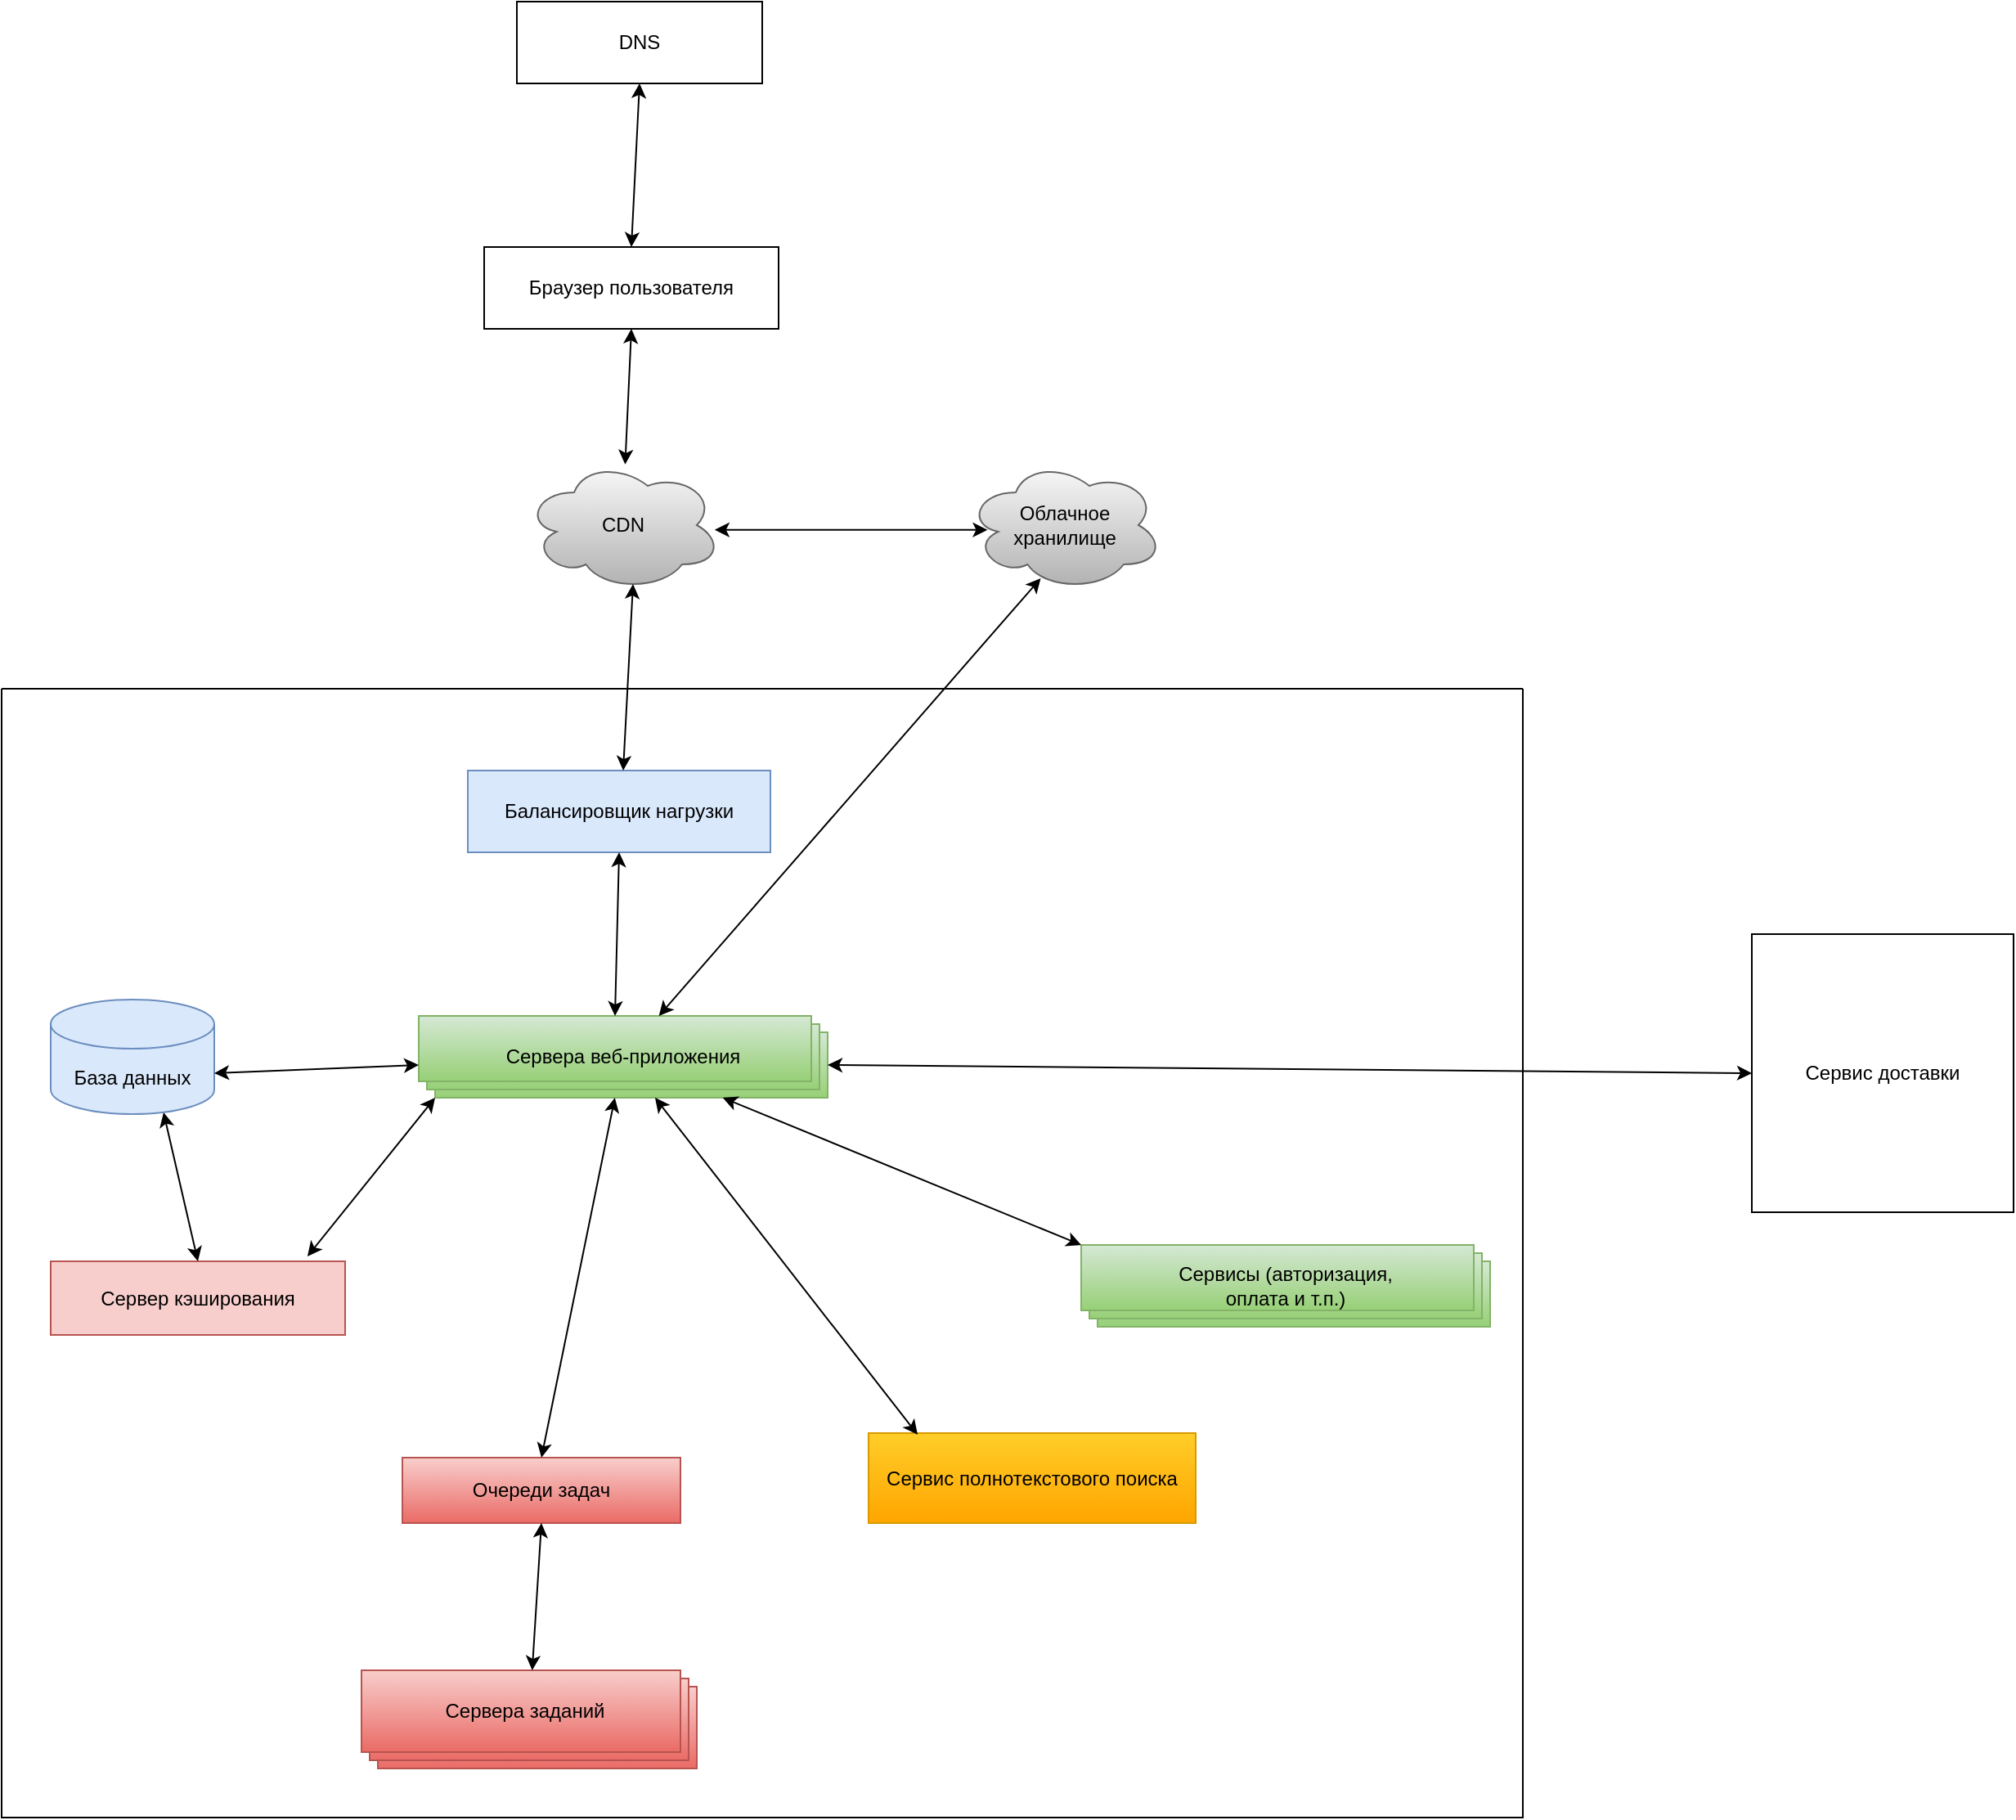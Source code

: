 <mxfile version="24.4.4" type="device">
  <diagram name="Страница — 1" id="h9bOq6ax1E0G1XFjKNue">
    <mxGraphModel dx="2209" dy="2142" grid="1" gridSize="10" guides="1" tooltips="1" connect="1" arrows="1" fold="1" page="1" pageScale="1" pageWidth="827" pageHeight="1169" math="0" shadow="0">
      <root>
        <mxCell id="0" />
        <mxCell id="1" parent="0" />
        <mxCell id="eEyTCwE2s5_lSgSdZJna-1" value="Браузер пользователя" style="rounded=0;whiteSpace=wrap;html=1;" parent="1" vertex="1">
          <mxGeometry x="335" y="140" width="180" height="50" as="geometry" />
        </mxCell>
        <mxCell id="eEyTCwE2s5_lSgSdZJna-2" value="DNS" style="rounded=0;whiteSpace=wrap;html=1;" parent="1" vertex="1">
          <mxGeometry x="355" y="-10" width="150" height="50" as="geometry" />
        </mxCell>
        <mxCell id="eEyTCwE2s5_lSgSdZJna-3" value="Балансировщик нагрузки" style="rounded=0;whiteSpace=wrap;html=1;fillColor=#dae8fc;strokeColor=#6c8ebf;" parent="1" vertex="1">
          <mxGeometry x="325" y="460" width="185" height="50" as="geometry" />
        </mxCell>
        <mxCell id="eEyTCwE2s5_lSgSdZJna-4" value="" style="verticalLabelPosition=bottom;verticalAlign=top;html=1;shape=mxgraph.basic.layered_rect;dx=10;outlineConnect=0;whiteSpace=wrap;fillColor=#d5e8d4;gradientColor=#97d077;strokeColor=#82b366;" parent="1" vertex="1">
          <mxGeometry x="295" y="610" width="250" height="50" as="geometry" />
        </mxCell>
        <mxCell id="eEyTCwE2s5_lSgSdZJna-7" value="Сервера веб-приложения" style="text;html=1;align=center;verticalAlign=middle;whiteSpace=wrap;rounded=0;" parent="1" vertex="1">
          <mxGeometry x="335" y="620" width="170" height="30" as="geometry" />
        </mxCell>
        <mxCell id="eEyTCwE2s5_lSgSdZJna-10" value="" style="endArrow=classic;startArrow=classic;html=1;rounded=0;exitX=0;exitY=0;exitDx=120;exitDy=0;entryX=0.5;entryY=1;entryDx=0;entryDy=0;exitPerimeter=0;" parent="1" source="eEyTCwE2s5_lSgSdZJna-4" target="eEyTCwE2s5_lSgSdZJna-3" edge="1">
          <mxGeometry width="50" height="50" relative="1" as="geometry">
            <mxPoint x="240" y="345" as="sourcePoint" />
            <mxPoint x="350" y="345" as="targetPoint" />
          </mxGeometry>
        </mxCell>
        <mxCell id="eEyTCwE2s5_lSgSdZJna-11" value="Сервер кэширования" style="rounded=0;whiteSpace=wrap;html=1;fillColor=#f8cecc;strokeColor=#b85450;" parent="1" vertex="1">
          <mxGeometry x="70" y="760" width="180" height="45" as="geometry" />
        </mxCell>
        <mxCell id="eEyTCwE2s5_lSgSdZJna-12" value="База данных" style="shape=cylinder3;whiteSpace=wrap;html=1;boundedLbl=1;backgroundOutline=1;size=15;fillColor=#dae8fc;strokeColor=#6c8ebf;" parent="1" vertex="1">
          <mxGeometry x="70" y="600" width="100" height="70" as="geometry" />
        </mxCell>
        <mxCell id="eEyTCwE2s5_lSgSdZJna-13" value="" style="endArrow=classic;startArrow=classic;html=1;rounded=0;exitX=1;exitY=0;exitDx=0;exitDy=45;exitPerimeter=0;entryX=0;entryY=0;entryDx=0;entryDy=30;entryPerimeter=0;" parent="1" source="eEyTCwE2s5_lSgSdZJna-12" target="eEyTCwE2s5_lSgSdZJna-4" edge="1">
          <mxGeometry width="50" height="50" relative="1" as="geometry">
            <mxPoint x="230" y="700" as="sourcePoint" />
            <mxPoint x="280" y="650" as="targetPoint" />
          </mxGeometry>
        </mxCell>
        <mxCell id="eEyTCwE2s5_lSgSdZJna-14" value="" style="endArrow=classic;startArrow=classic;html=1;rounded=0;exitX=0.872;exitY=-0.067;exitDx=0;exitDy=0;exitPerimeter=0;entryX=0;entryY=0;entryDx=10;entryDy=50;entryPerimeter=0;" parent="1" source="eEyTCwE2s5_lSgSdZJna-11" target="eEyTCwE2s5_lSgSdZJna-4" edge="1">
          <mxGeometry width="50" height="50" relative="1" as="geometry">
            <mxPoint x="230" y="700" as="sourcePoint" />
            <mxPoint x="280" y="650" as="targetPoint" />
          </mxGeometry>
        </mxCell>
        <mxCell id="eEyTCwE2s5_lSgSdZJna-15" value="" style="endArrow=classic;startArrow=classic;html=1;rounded=0;exitX=0.5;exitY=0;exitDx=0;exitDy=0;entryX=0.69;entryY=0.986;entryDx=0;entryDy=0;entryPerimeter=0;" parent="1" source="eEyTCwE2s5_lSgSdZJna-11" target="eEyTCwE2s5_lSgSdZJna-12" edge="1">
          <mxGeometry width="50" height="50" relative="1" as="geometry">
            <mxPoint x="230" y="700" as="sourcePoint" />
            <mxPoint x="280" y="650" as="targetPoint" />
          </mxGeometry>
        </mxCell>
        <mxCell id="eEyTCwE2s5_lSgSdZJna-16" value="Очереди задач" style="rounded=0;whiteSpace=wrap;html=1;fillColor=#f8cecc;gradientColor=#ea6b66;strokeColor=#b85450;" parent="1" vertex="1">
          <mxGeometry x="285" y="880" width="170" height="40" as="geometry" />
        </mxCell>
        <mxCell id="eEyTCwE2s5_lSgSdZJna-17" value="" style="verticalLabelPosition=bottom;verticalAlign=top;html=1;shape=mxgraph.basic.layered_rect;dx=10;outlineConnect=0;whiteSpace=wrap;fillColor=#f8cecc;gradientColor=#ea6b66;strokeColor=#b85450;" parent="1" vertex="1">
          <mxGeometry x="260" y="1010" width="205" height="60" as="geometry" />
        </mxCell>
        <mxCell id="eEyTCwE2s5_lSgSdZJna-18" value="Сервера заданий" style="text;html=1;align=center;verticalAlign=middle;whiteSpace=wrap;rounded=0;" parent="1" vertex="1">
          <mxGeometry x="285" y="1020" width="150" height="30" as="geometry" />
        </mxCell>
        <mxCell id="eEyTCwE2s5_lSgSdZJna-19" value="" style="endArrow=classic;startArrow=classic;html=1;rounded=0;exitX=0.5;exitY=0;exitDx=0;exitDy=0;" parent="1" source="eEyTCwE2s5_lSgSdZJna-16" target="eEyTCwE2s5_lSgSdZJna-4" edge="1">
          <mxGeometry width="50" height="50" relative="1" as="geometry">
            <mxPoint x="360" y="770" as="sourcePoint" />
            <mxPoint x="410" y="720" as="targetPoint" />
          </mxGeometry>
        </mxCell>
        <mxCell id="eEyTCwE2s5_lSgSdZJna-20" value="" style="endArrow=classic;startArrow=classic;html=1;rounded=0;entryX=0.5;entryY=1;entryDx=0;entryDy=0;" parent="1" source="eEyTCwE2s5_lSgSdZJna-17" target="eEyTCwE2s5_lSgSdZJna-16" edge="1">
          <mxGeometry width="50" height="50" relative="1" as="geometry">
            <mxPoint x="360" y="770" as="sourcePoint" />
            <mxPoint x="410" y="720" as="targetPoint" />
          </mxGeometry>
        </mxCell>
        <mxCell id="eEyTCwE2s5_lSgSdZJna-21" value="Сервис полнотекстового поиска" style="rounded=0;whiteSpace=wrap;html=1;fillColor=#ffcd28;gradientColor=#ffa500;strokeColor=#d79b00;" parent="1" vertex="1">
          <mxGeometry x="570" y="865" width="200" height="55" as="geometry" />
        </mxCell>
        <mxCell id="eEyTCwE2s5_lSgSdZJna-23" value="" style="endArrow=classic;startArrow=classic;html=1;rounded=0;exitX=0.15;exitY=0.018;exitDx=0;exitDy=0;exitPerimeter=0;" parent="1" source="eEyTCwE2s5_lSgSdZJna-21" target="eEyTCwE2s5_lSgSdZJna-4" edge="1">
          <mxGeometry width="50" height="50" relative="1" as="geometry">
            <mxPoint x="500" y="760" as="sourcePoint" />
            <mxPoint x="550" y="710" as="targetPoint" />
          </mxGeometry>
        </mxCell>
        <mxCell id="eEyTCwE2s5_lSgSdZJna-24" value="CDN" style="ellipse;shape=cloud;whiteSpace=wrap;html=1;fillColor=#f5f5f5;strokeColor=#666666;gradientColor=#b3b3b3;" parent="1" vertex="1">
          <mxGeometry x="360" y="270" width="120" height="80" as="geometry" />
        </mxCell>
        <mxCell id="eEyTCwE2s5_lSgSdZJna-61" value="" style="verticalLabelPosition=bottom;verticalAlign=top;html=1;shape=mxgraph.basic.layered_rect;dx=10;outlineConnect=0;whiteSpace=wrap;fillColor=#d5e8d4;gradientColor=#97d077;strokeColor=#82b366;" parent="1" vertex="1">
          <mxGeometry x="700" y="750" width="250" height="50" as="geometry" />
        </mxCell>
        <mxCell id="eEyTCwE2s5_lSgSdZJna-62" value="Сервисы (авторизация, оплата и т.п.)" style="text;html=1;align=center;verticalAlign=middle;whiteSpace=wrap;rounded=0;" parent="1" vertex="1">
          <mxGeometry x="740" y="760" width="170" height="30" as="geometry" />
        </mxCell>
        <mxCell id="eEyTCwE2s5_lSgSdZJna-63" value="" style="endArrow=classic;startArrow=classic;html=1;rounded=0;exitX=0;exitY=0;exitDx=0;exitDy=0;exitPerimeter=0;" parent="1" source="eEyTCwE2s5_lSgSdZJna-61" target="eEyTCwE2s5_lSgSdZJna-4" edge="1">
          <mxGeometry width="50" height="50" relative="1" as="geometry">
            <mxPoint x="750" y="760" as="sourcePoint" />
            <mxPoint x="800" y="710" as="targetPoint" />
          </mxGeometry>
        </mxCell>
        <mxCell id="eEyTCwE2s5_lSgSdZJna-64" value="" style="swimlane;startSize=0;" parent="1" vertex="1">
          <mxGeometry x="40" y="410" width="930" height="690" as="geometry" />
        </mxCell>
        <mxCell id="eEyTCwE2s5_lSgSdZJna-25" value="Облачное хранилище" style="ellipse;shape=cloud;whiteSpace=wrap;html=1;fillColor=#f5f5f5;gradientColor=#b3b3b3;strokeColor=#666666;" parent="1" vertex="1">
          <mxGeometry x="630" y="270" width="120" height="80" as="geometry" />
        </mxCell>
        <mxCell id="eEyTCwE2s5_lSgSdZJna-65" value="" style="endArrow=classic;startArrow=classic;html=1;rounded=0;entryX=0.5;entryY=1;entryDx=0;entryDy=0;exitX=0.5;exitY=0;exitDx=0;exitDy=0;" parent="1" source="eEyTCwE2s5_lSgSdZJna-1" target="eEyTCwE2s5_lSgSdZJna-2" edge="1">
          <mxGeometry width="50" height="50" relative="1" as="geometry">
            <mxPoint x="410" y="250" as="sourcePoint" />
            <mxPoint x="460" y="200" as="targetPoint" />
          </mxGeometry>
        </mxCell>
        <mxCell id="eEyTCwE2s5_lSgSdZJna-66" value="" style="endArrow=classic;startArrow=classic;html=1;rounded=0;entryX=0.5;entryY=1;entryDx=0;entryDy=0;exitX=0.51;exitY=0.036;exitDx=0;exitDy=0;exitPerimeter=0;" parent="1" source="eEyTCwE2s5_lSgSdZJna-24" target="eEyTCwE2s5_lSgSdZJna-1" edge="1">
          <mxGeometry width="50" height="50" relative="1" as="geometry">
            <mxPoint x="410" y="250" as="sourcePoint" />
            <mxPoint x="460" y="200" as="targetPoint" />
          </mxGeometry>
        </mxCell>
        <mxCell id="eEyTCwE2s5_lSgSdZJna-67" value="" style="endArrow=classic;startArrow=classic;html=1;rounded=0;exitX=0.966;exitY=0.536;exitDx=0;exitDy=0;exitPerimeter=0;entryX=0.106;entryY=0.536;entryDx=0;entryDy=0;entryPerimeter=0;" parent="1" source="eEyTCwE2s5_lSgSdZJna-24" target="eEyTCwE2s5_lSgSdZJna-25" edge="1">
          <mxGeometry width="50" height="50" relative="1" as="geometry">
            <mxPoint x="410" y="250" as="sourcePoint" />
            <mxPoint x="460" y="200" as="targetPoint" />
          </mxGeometry>
        </mxCell>
        <mxCell id="eEyTCwE2s5_lSgSdZJna-68" value="" style="endArrow=classic;startArrow=classic;html=1;rounded=0;exitX=0.55;exitY=0.95;exitDx=0;exitDy=0;exitPerimeter=0;" parent="1" source="eEyTCwE2s5_lSgSdZJna-24" edge="1">
          <mxGeometry width="50" height="50" relative="1" as="geometry">
            <mxPoint x="280" y="290" as="sourcePoint" />
            <mxPoint x="420" y="460" as="targetPoint" />
          </mxGeometry>
        </mxCell>
        <mxCell id="eEyTCwE2s5_lSgSdZJna-69" value="Сервис доставки" style="rounded=0;whiteSpace=wrap;html=1;" parent="1" vertex="1">
          <mxGeometry x="1110" y="560" width="160" height="170" as="geometry" />
        </mxCell>
        <mxCell id="eEyTCwE2s5_lSgSdZJna-70" value="" style="endArrow=classic;startArrow=classic;html=1;rounded=0;entryX=0;entryY=0.5;entryDx=0;entryDy=0;exitX=0;exitY=0;exitDx=250;exitDy=30;exitPerimeter=0;" parent="1" source="eEyTCwE2s5_lSgSdZJna-4" target="eEyTCwE2s5_lSgSdZJna-69" edge="1">
          <mxGeometry width="50" height="50" relative="1" as="geometry">
            <mxPoint x="900" y="750" as="sourcePoint" />
            <mxPoint x="950" y="700" as="targetPoint" />
          </mxGeometry>
        </mxCell>
        <mxCell id="eEyTCwE2s5_lSgSdZJna-71" value="" style="endArrow=classic;startArrow=classic;html=1;rounded=0;entryX=0.377;entryY=0.906;entryDx=0;entryDy=0;entryPerimeter=0;" parent="1" source="eEyTCwE2s5_lSgSdZJna-4" target="eEyTCwE2s5_lSgSdZJna-25" edge="1">
          <mxGeometry width="50" height="50" relative="1" as="geometry">
            <mxPoint x="450" y="490" as="sourcePoint" />
            <mxPoint x="500" y="440" as="targetPoint" />
          </mxGeometry>
        </mxCell>
      </root>
    </mxGraphModel>
  </diagram>
</mxfile>

